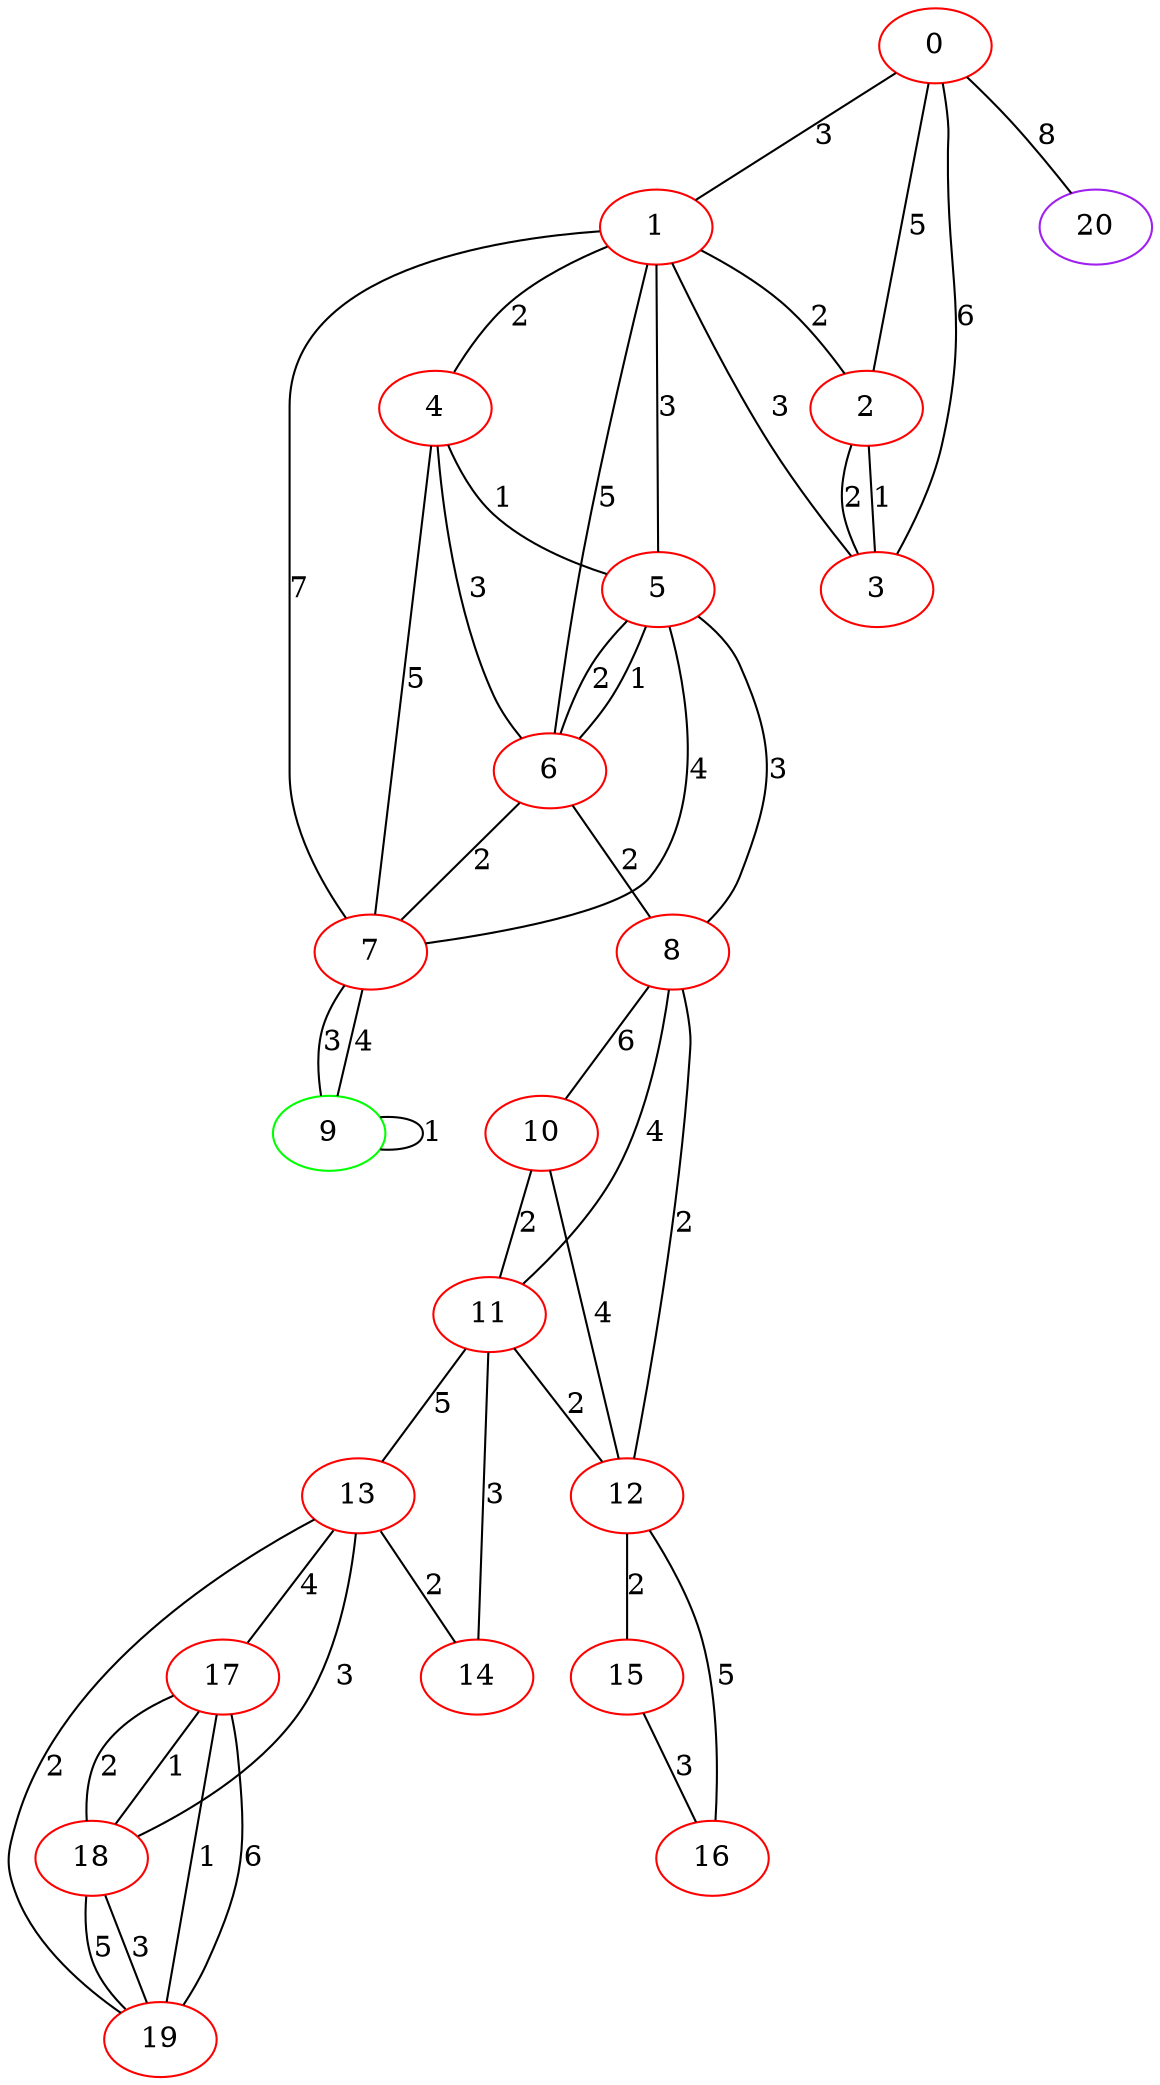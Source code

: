 graph "" {
0 [color=red, weight=1];
1 [color=red, weight=1];
2 [color=red, weight=1];
3 [color=red, weight=1];
4 [color=red, weight=1];
5 [color=red, weight=1];
6 [color=red, weight=1];
7 [color=red, weight=1];
8 [color=red, weight=1];
9 [color=green, weight=2];
10 [color=red, weight=1];
11 [color=red, weight=1];
12 [color=red, weight=1];
13 [color=red, weight=1];
14 [color=red, weight=1];
15 [color=red, weight=1];
16 [color=red, weight=1];
17 [color=red, weight=1];
18 [color=red, weight=1];
19 [color=red, weight=1];
20 [color=purple, weight=4];
0 -- 1  [key=0, label=3];
0 -- 2  [key=0, label=5];
0 -- 3  [key=0, label=6];
0 -- 20  [key=0, label=8];
1 -- 2  [key=0, label=2];
1 -- 3  [key=0, label=3];
1 -- 4  [key=0, label=2];
1 -- 5  [key=0, label=3];
1 -- 6  [key=0, label=5];
1 -- 7  [key=0, label=7];
2 -- 3  [key=0, label=1];
2 -- 3  [key=1, label=2];
4 -- 5  [key=0, label=1];
4 -- 6  [key=0, label=3];
4 -- 7  [key=0, label=5];
5 -- 8  [key=0, label=3];
5 -- 6  [key=0, label=2];
5 -- 6  [key=1, label=1];
5 -- 7  [key=0, label=4];
6 -- 8  [key=0, label=2];
6 -- 7  [key=0, label=2];
7 -- 9  [key=0, label=3];
7 -- 9  [key=1, label=4];
8 -- 10  [key=0, label=6];
8 -- 11  [key=0, label=4];
8 -- 12  [key=0, label=2];
9 -- 9  [key=0, label=1];
10 -- 11  [key=0, label=2];
10 -- 12  [key=0, label=4];
11 -- 12  [key=0, label=2];
11 -- 13  [key=0, label=5];
11 -- 14  [key=0, label=3];
12 -- 16  [key=0, label=5];
12 -- 15  [key=0, label=2];
13 -- 17  [key=0, label=4];
13 -- 18  [key=0, label=3];
13 -- 19  [key=0, label=2];
13 -- 14  [key=0, label=2];
15 -- 16  [key=0, label=3];
17 -- 18  [key=0, label=2];
17 -- 18  [key=1, label=1];
17 -- 19  [key=0, label=1];
17 -- 19  [key=1, label=6];
18 -- 19  [key=0, label=3];
18 -- 19  [key=1, label=5];
}
